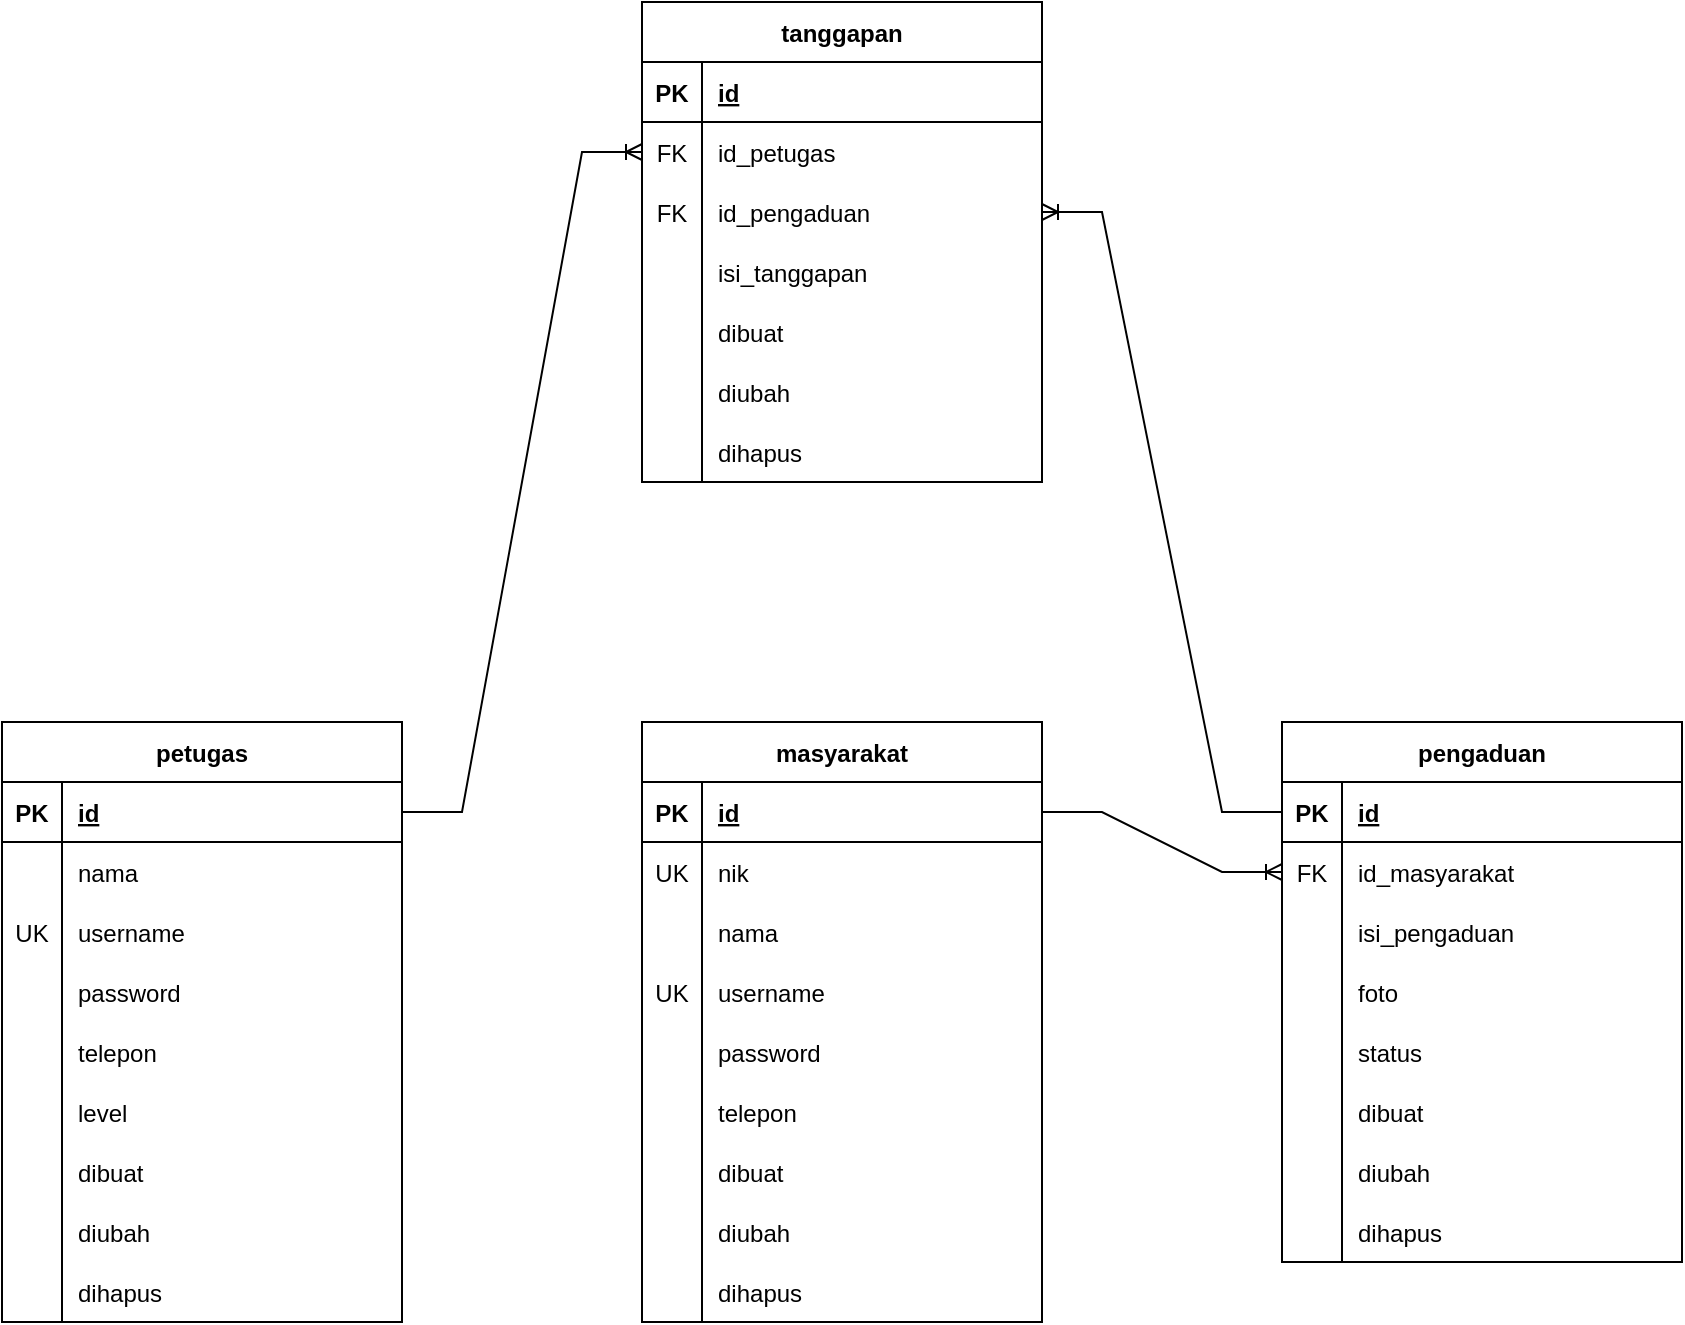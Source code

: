 <mxfile version="20.8.9" type="device"><diagram id="R2lEEEUBdFMjLlhIrx00" name="Page-1"><mxGraphModel dx="1395" dy="641" grid="1" gridSize="10" guides="1" tooltips="1" connect="1" arrows="1" fold="1" page="1" pageScale="1" pageWidth="850" pageHeight="1100" math="0" shadow="0" extFonts="Permanent Marker^https://fonts.googleapis.com/css?family=Permanent+Marker"><root><mxCell id="0"/><mxCell id="1" parent="0"/><mxCell id="C-vyLk0tnHw3VtMMgP7b-23" value="masyarakat" style="shape=table;startSize=30;container=1;collapsible=1;childLayout=tableLayout;fixedRows=1;rowLines=0;fontStyle=1;align=center;resizeLast=1;" parent="1" vertex="1"><mxGeometry x="400" y="480" width="200" height="300" as="geometry"><mxRectangle x="120" y="120" width="100" height="30" as="alternateBounds"/></mxGeometry></mxCell><mxCell id="C-vyLk0tnHw3VtMMgP7b-24" value="" style="shape=partialRectangle;collapsible=0;dropTarget=0;pointerEvents=0;fillColor=none;points=[[0,0.5],[1,0.5]];portConstraint=eastwest;top=0;left=0;right=0;bottom=1;" parent="C-vyLk0tnHw3VtMMgP7b-23" vertex="1"><mxGeometry y="30" width="200" height="30" as="geometry"/></mxCell><mxCell id="C-vyLk0tnHw3VtMMgP7b-25" value="PK" style="shape=partialRectangle;overflow=hidden;connectable=0;fillColor=none;top=0;left=0;bottom=0;right=0;fontStyle=1;" parent="C-vyLk0tnHw3VtMMgP7b-24" vertex="1"><mxGeometry width="30" height="30" as="geometry"><mxRectangle width="30" height="30" as="alternateBounds"/></mxGeometry></mxCell><mxCell id="C-vyLk0tnHw3VtMMgP7b-26" value="id" style="shape=partialRectangle;overflow=hidden;connectable=0;fillColor=none;top=0;left=0;bottom=0;right=0;align=left;spacingLeft=6;fontStyle=5;" parent="C-vyLk0tnHw3VtMMgP7b-24" vertex="1"><mxGeometry x="30" width="170" height="30" as="geometry"><mxRectangle width="170" height="30" as="alternateBounds"/></mxGeometry></mxCell><mxCell id="C-vyLk0tnHw3VtMMgP7b-27" value="" style="shape=partialRectangle;collapsible=0;dropTarget=0;pointerEvents=0;fillColor=none;points=[[0,0.5],[1,0.5]];portConstraint=eastwest;top=0;left=0;right=0;bottom=0;" parent="C-vyLk0tnHw3VtMMgP7b-23" vertex="1"><mxGeometry y="60" width="200" height="30" as="geometry"/></mxCell><mxCell id="C-vyLk0tnHw3VtMMgP7b-28" value="UK" style="shape=partialRectangle;overflow=hidden;connectable=0;fillColor=none;top=0;left=0;bottom=0;right=0;" parent="C-vyLk0tnHw3VtMMgP7b-27" vertex="1"><mxGeometry width="30" height="30" as="geometry"><mxRectangle width="30" height="30" as="alternateBounds"/></mxGeometry></mxCell><mxCell id="C-vyLk0tnHw3VtMMgP7b-29" value="nik" style="shape=partialRectangle;overflow=hidden;connectable=0;fillColor=none;top=0;left=0;bottom=0;right=0;align=left;spacingLeft=6;" parent="C-vyLk0tnHw3VtMMgP7b-27" vertex="1"><mxGeometry x="30" width="170" height="30" as="geometry"><mxRectangle width="170" height="30" as="alternateBounds"/></mxGeometry></mxCell><mxCell id="wXGKFSdvV1g74nXEfCjE-4" value="" style="shape=tableRow;horizontal=0;startSize=0;swimlaneHead=0;swimlaneBody=0;fillColor=none;collapsible=0;dropTarget=0;points=[[0,0.5],[1,0.5]];portConstraint=eastwest;top=0;left=0;right=0;bottom=0;" vertex="1" parent="C-vyLk0tnHw3VtMMgP7b-23"><mxGeometry y="90" width="200" height="30" as="geometry"/></mxCell><mxCell id="wXGKFSdvV1g74nXEfCjE-5" value="" style="shape=partialRectangle;connectable=0;fillColor=none;top=0;left=0;bottom=0;right=0;editable=1;overflow=hidden;" vertex="1" parent="wXGKFSdvV1g74nXEfCjE-4"><mxGeometry width="30" height="30" as="geometry"><mxRectangle width="30" height="30" as="alternateBounds"/></mxGeometry></mxCell><mxCell id="wXGKFSdvV1g74nXEfCjE-6" value="nama" style="shape=partialRectangle;connectable=0;fillColor=none;top=0;left=0;bottom=0;right=0;align=left;spacingLeft=6;overflow=hidden;" vertex="1" parent="wXGKFSdvV1g74nXEfCjE-4"><mxGeometry x="30" width="170" height="30" as="geometry"><mxRectangle width="170" height="30" as="alternateBounds"/></mxGeometry></mxCell><mxCell id="wXGKFSdvV1g74nXEfCjE-7" value="" style="shape=tableRow;horizontal=0;startSize=0;swimlaneHead=0;swimlaneBody=0;fillColor=none;collapsible=0;dropTarget=0;points=[[0,0.5],[1,0.5]];portConstraint=eastwest;top=0;left=0;right=0;bottom=0;" vertex="1" parent="C-vyLk0tnHw3VtMMgP7b-23"><mxGeometry y="120" width="200" height="30" as="geometry"/></mxCell><mxCell id="wXGKFSdvV1g74nXEfCjE-8" value="UK" style="shape=partialRectangle;connectable=0;fillColor=none;top=0;left=0;bottom=0;right=0;fontStyle=0;overflow=hidden;" vertex="1" parent="wXGKFSdvV1g74nXEfCjE-7"><mxGeometry width="30" height="30" as="geometry"><mxRectangle width="30" height="30" as="alternateBounds"/></mxGeometry></mxCell><mxCell id="wXGKFSdvV1g74nXEfCjE-9" value="username" style="shape=partialRectangle;connectable=0;fillColor=none;top=0;left=0;bottom=0;right=0;align=left;spacingLeft=6;fontStyle=0;overflow=hidden;" vertex="1" parent="wXGKFSdvV1g74nXEfCjE-7"><mxGeometry x="30" width="170" height="30" as="geometry"><mxRectangle width="170" height="30" as="alternateBounds"/></mxGeometry></mxCell><mxCell id="wXGKFSdvV1g74nXEfCjE-10" value="" style="shape=tableRow;horizontal=0;startSize=0;swimlaneHead=0;swimlaneBody=0;fillColor=none;collapsible=0;dropTarget=0;points=[[0,0.5],[1,0.5]];portConstraint=eastwest;top=0;left=0;right=0;bottom=0;" vertex="1" parent="C-vyLk0tnHw3VtMMgP7b-23"><mxGeometry y="150" width="200" height="30" as="geometry"/></mxCell><mxCell id="wXGKFSdvV1g74nXEfCjE-11" value="" style="shape=partialRectangle;connectable=0;fillColor=none;top=0;left=0;bottom=0;right=0;fontStyle=0;overflow=hidden;" vertex="1" parent="wXGKFSdvV1g74nXEfCjE-10"><mxGeometry width="30" height="30" as="geometry"><mxRectangle width="30" height="30" as="alternateBounds"/></mxGeometry></mxCell><mxCell id="wXGKFSdvV1g74nXEfCjE-12" value="password" style="shape=partialRectangle;connectable=0;fillColor=none;top=0;left=0;bottom=0;right=0;align=left;spacingLeft=6;fontStyle=0;overflow=hidden;" vertex="1" parent="wXGKFSdvV1g74nXEfCjE-10"><mxGeometry x="30" width="170" height="30" as="geometry"><mxRectangle width="170" height="30" as="alternateBounds"/></mxGeometry></mxCell><mxCell id="wXGKFSdvV1g74nXEfCjE-13" value="" style="shape=tableRow;horizontal=0;startSize=0;swimlaneHead=0;swimlaneBody=0;fillColor=none;collapsible=0;dropTarget=0;points=[[0,0.5],[1,0.5]];portConstraint=eastwest;top=0;left=0;right=0;bottom=0;" vertex="1" parent="C-vyLk0tnHw3VtMMgP7b-23"><mxGeometry y="180" width="200" height="30" as="geometry"/></mxCell><mxCell id="wXGKFSdvV1g74nXEfCjE-14" value="" style="shape=partialRectangle;connectable=0;fillColor=none;top=0;left=0;bottom=0;right=0;editable=1;overflow=hidden;" vertex="1" parent="wXGKFSdvV1g74nXEfCjE-13"><mxGeometry width="30" height="30" as="geometry"><mxRectangle width="30" height="30" as="alternateBounds"/></mxGeometry></mxCell><mxCell id="wXGKFSdvV1g74nXEfCjE-15" value="telepon" style="shape=partialRectangle;connectable=0;fillColor=none;top=0;left=0;bottom=0;right=0;align=left;spacingLeft=6;overflow=hidden;" vertex="1" parent="wXGKFSdvV1g74nXEfCjE-13"><mxGeometry x="30" width="170" height="30" as="geometry"><mxRectangle width="170" height="30" as="alternateBounds"/></mxGeometry></mxCell><mxCell id="wXGKFSdvV1g74nXEfCjE-16" value="" style="shape=tableRow;horizontal=0;startSize=0;swimlaneHead=0;swimlaneBody=0;fillColor=none;collapsible=0;dropTarget=0;points=[[0,0.5],[1,0.5]];portConstraint=eastwest;top=0;left=0;right=0;bottom=0;" vertex="1" parent="C-vyLk0tnHw3VtMMgP7b-23"><mxGeometry y="210" width="200" height="30" as="geometry"/></mxCell><mxCell id="wXGKFSdvV1g74nXEfCjE-17" value="" style="shape=partialRectangle;connectable=0;fillColor=none;top=0;left=0;bottom=0;right=0;editable=1;overflow=hidden;" vertex="1" parent="wXGKFSdvV1g74nXEfCjE-16"><mxGeometry width="30" height="30" as="geometry"><mxRectangle width="30" height="30" as="alternateBounds"/></mxGeometry></mxCell><mxCell id="wXGKFSdvV1g74nXEfCjE-18" value="dibuat" style="shape=partialRectangle;connectable=0;fillColor=none;top=0;left=0;bottom=0;right=0;align=left;spacingLeft=6;overflow=hidden;" vertex="1" parent="wXGKFSdvV1g74nXEfCjE-16"><mxGeometry x="30" width="170" height="30" as="geometry"><mxRectangle width="170" height="30" as="alternateBounds"/></mxGeometry></mxCell><mxCell id="wXGKFSdvV1g74nXEfCjE-19" value="" style="shape=tableRow;horizontal=0;startSize=0;swimlaneHead=0;swimlaneBody=0;fillColor=none;collapsible=0;dropTarget=0;points=[[0,0.5],[1,0.5]];portConstraint=eastwest;top=0;left=0;right=0;bottom=0;" vertex="1" parent="C-vyLk0tnHw3VtMMgP7b-23"><mxGeometry y="240" width="200" height="30" as="geometry"/></mxCell><mxCell id="wXGKFSdvV1g74nXEfCjE-20" value="" style="shape=partialRectangle;connectable=0;fillColor=none;top=0;left=0;bottom=0;right=0;editable=1;overflow=hidden;" vertex="1" parent="wXGKFSdvV1g74nXEfCjE-19"><mxGeometry width="30" height="30" as="geometry"><mxRectangle width="30" height="30" as="alternateBounds"/></mxGeometry></mxCell><mxCell id="wXGKFSdvV1g74nXEfCjE-21" value="diubah" style="shape=partialRectangle;connectable=0;fillColor=none;top=0;left=0;bottom=0;right=0;align=left;spacingLeft=6;overflow=hidden;" vertex="1" parent="wXGKFSdvV1g74nXEfCjE-19"><mxGeometry x="30" width="170" height="30" as="geometry"><mxRectangle width="170" height="30" as="alternateBounds"/></mxGeometry></mxCell><mxCell id="wXGKFSdvV1g74nXEfCjE-22" value="" style="shape=tableRow;horizontal=0;startSize=0;swimlaneHead=0;swimlaneBody=0;fillColor=none;collapsible=0;dropTarget=0;points=[[0,0.5],[1,0.5]];portConstraint=eastwest;top=0;left=0;right=0;bottom=0;" vertex="1" parent="C-vyLk0tnHw3VtMMgP7b-23"><mxGeometry y="270" width="200" height="30" as="geometry"/></mxCell><mxCell id="wXGKFSdvV1g74nXEfCjE-23" value="" style="shape=partialRectangle;connectable=0;fillColor=none;top=0;left=0;bottom=0;right=0;editable=1;overflow=hidden;" vertex="1" parent="wXGKFSdvV1g74nXEfCjE-22"><mxGeometry width="30" height="30" as="geometry"><mxRectangle width="30" height="30" as="alternateBounds"/></mxGeometry></mxCell><mxCell id="wXGKFSdvV1g74nXEfCjE-24" value="dihapus" style="shape=partialRectangle;connectable=0;fillColor=none;top=0;left=0;bottom=0;right=0;align=left;spacingLeft=6;overflow=hidden;" vertex="1" parent="wXGKFSdvV1g74nXEfCjE-22"><mxGeometry x="30" width="170" height="30" as="geometry"><mxRectangle width="170" height="30" as="alternateBounds"/></mxGeometry></mxCell><mxCell id="wXGKFSdvV1g74nXEfCjE-25" value="petugas" style="shape=table;startSize=30;container=1;collapsible=1;childLayout=tableLayout;fixedRows=1;rowLines=0;fontStyle=1;align=center;resizeLast=1;" vertex="1" parent="1"><mxGeometry x="80" y="480" width="200" height="300" as="geometry"><mxRectangle x="120" y="120" width="100" height="30" as="alternateBounds"/></mxGeometry></mxCell><mxCell id="wXGKFSdvV1g74nXEfCjE-26" value="" style="shape=partialRectangle;collapsible=0;dropTarget=0;pointerEvents=0;fillColor=none;points=[[0,0.5],[1,0.5]];portConstraint=eastwest;top=0;left=0;right=0;bottom=1;" vertex="1" parent="wXGKFSdvV1g74nXEfCjE-25"><mxGeometry y="30" width="200" height="30" as="geometry"/></mxCell><mxCell id="wXGKFSdvV1g74nXEfCjE-27" value="PK" style="shape=partialRectangle;overflow=hidden;connectable=0;fillColor=none;top=0;left=0;bottom=0;right=0;fontStyle=1;" vertex="1" parent="wXGKFSdvV1g74nXEfCjE-26"><mxGeometry width="30" height="30" as="geometry"><mxRectangle width="30" height="30" as="alternateBounds"/></mxGeometry></mxCell><mxCell id="wXGKFSdvV1g74nXEfCjE-28" value="id" style="shape=partialRectangle;overflow=hidden;connectable=0;fillColor=none;top=0;left=0;bottom=0;right=0;align=left;spacingLeft=6;fontStyle=5;" vertex="1" parent="wXGKFSdvV1g74nXEfCjE-26"><mxGeometry x="30" width="170" height="30" as="geometry"><mxRectangle width="170" height="30" as="alternateBounds"/></mxGeometry></mxCell><mxCell id="wXGKFSdvV1g74nXEfCjE-29" value="" style="shape=partialRectangle;collapsible=0;dropTarget=0;pointerEvents=0;fillColor=none;points=[[0,0.5],[1,0.5]];portConstraint=eastwest;top=0;left=0;right=0;bottom=0;" vertex="1" parent="wXGKFSdvV1g74nXEfCjE-25"><mxGeometry y="60" width="200" height="30" as="geometry"/></mxCell><mxCell id="wXGKFSdvV1g74nXEfCjE-30" value="" style="shape=partialRectangle;overflow=hidden;connectable=0;fillColor=none;top=0;left=0;bottom=0;right=0;" vertex="1" parent="wXGKFSdvV1g74nXEfCjE-29"><mxGeometry width="30" height="30" as="geometry"><mxRectangle width="30" height="30" as="alternateBounds"/></mxGeometry></mxCell><mxCell id="wXGKFSdvV1g74nXEfCjE-31" value="nama" style="shape=partialRectangle;overflow=hidden;connectable=0;fillColor=none;top=0;left=0;bottom=0;right=0;align=left;spacingLeft=6;" vertex="1" parent="wXGKFSdvV1g74nXEfCjE-29"><mxGeometry x="30" width="170" height="30" as="geometry"><mxRectangle width="170" height="30" as="alternateBounds"/></mxGeometry></mxCell><mxCell id="wXGKFSdvV1g74nXEfCjE-35" value="" style="shape=tableRow;horizontal=0;startSize=0;swimlaneHead=0;swimlaneBody=0;fillColor=none;collapsible=0;dropTarget=0;points=[[0,0.5],[1,0.5]];portConstraint=eastwest;top=0;left=0;right=0;bottom=0;" vertex="1" parent="wXGKFSdvV1g74nXEfCjE-25"><mxGeometry y="90" width="200" height="30" as="geometry"/></mxCell><mxCell id="wXGKFSdvV1g74nXEfCjE-36" value="UK" style="shape=partialRectangle;connectable=0;fillColor=none;top=0;left=0;bottom=0;right=0;fontStyle=0;overflow=hidden;" vertex="1" parent="wXGKFSdvV1g74nXEfCjE-35"><mxGeometry width="30" height="30" as="geometry"><mxRectangle width="30" height="30" as="alternateBounds"/></mxGeometry></mxCell><mxCell id="wXGKFSdvV1g74nXEfCjE-37" value="username" style="shape=partialRectangle;connectable=0;fillColor=none;top=0;left=0;bottom=0;right=0;align=left;spacingLeft=6;fontStyle=0;overflow=hidden;" vertex="1" parent="wXGKFSdvV1g74nXEfCjE-35"><mxGeometry x="30" width="170" height="30" as="geometry"><mxRectangle width="170" height="30" as="alternateBounds"/></mxGeometry></mxCell><mxCell id="wXGKFSdvV1g74nXEfCjE-38" value="" style="shape=tableRow;horizontal=0;startSize=0;swimlaneHead=0;swimlaneBody=0;fillColor=none;collapsible=0;dropTarget=0;points=[[0,0.5],[1,0.5]];portConstraint=eastwest;top=0;left=0;right=0;bottom=0;" vertex="1" parent="wXGKFSdvV1g74nXEfCjE-25"><mxGeometry y="120" width="200" height="30" as="geometry"/></mxCell><mxCell id="wXGKFSdvV1g74nXEfCjE-39" value="" style="shape=partialRectangle;connectable=0;fillColor=none;top=0;left=0;bottom=0;right=0;fontStyle=0;overflow=hidden;" vertex="1" parent="wXGKFSdvV1g74nXEfCjE-38"><mxGeometry width="30" height="30" as="geometry"><mxRectangle width="30" height="30" as="alternateBounds"/></mxGeometry></mxCell><mxCell id="wXGKFSdvV1g74nXEfCjE-40" value="password" style="shape=partialRectangle;connectable=0;fillColor=none;top=0;left=0;bottom=0;right=0;align=left;spacingLeft=6;fontStyle=0;overflow=hidden;" vertex="1" parent="wXGKFSdvV1g74nXEfCjE-38"><mxGeometry x="30" width="170" height="30" as="geometry"><mxRectangle width="170" height="30" as="alternateBounds"/></mxGeometry></mxCell><mxCell id="wXGKFSdvV1g74nXEfCjE-41" value="" style="shape=tableRow;horizontal=0;startSize=0;swimlaneHead=0;swimlaneBody=0;fillColor=none;collapsible=0;dropTarget=0;points=[[0,0.5],[1,0.5]];portConstraint=eastwest;top=0;left=0;right=0;bottom=0;" vertex="1" parent="wXGKFSdvV1g74nXEfCjE-25"><mxGeometry y="150" width="200" height="30" as="geometry"/></mxCell><mxCell id="wXGKFSdvV1g74nXEfCjE-42" value="" style="shape=partialRectangle;connectable=0;fillColor=none;top=0;left=0;bottom=0;right=0;editable=1;overflow=hidden;" vertex="1" parent="wXGKFSdvV1g74nXEfCjE-41"><mxGeometry width="30" height="30" as="geometry"><mxRectangle width="30" height="30" as="alternateBounds"/></mxGeometry></mxCell><mxCell id="wXGKFSdvV1g74nXEfCjE-43" value="telepon" style="shape=partialRectangle;connectable=0;fillColor=none;top=0;left=0;bottom=0;right=0;align=left;spacingLeft=6;overflow=hidden;" vertex="1" parent="wXGKFSdvV1g74nXEfCjE-41"><mxGeometry x="30" width="170" height="30" as="geometry"><mxRectangle width="170" height="30" as="alternateBounds"/></mxGeometry></mxCell><mxCell id="wXGKFSdvV1g74nXEfCjE-56" value="" style="shape=tableRow;horizontal=0;startSize=0;swimlaneHead=0;swimlaneBody=0;fillColor=none;collapsible=0;dropTarget=0;points=[[0,0.5],[1,0.5]];portConstraint=eastwest;top=0;left=0;right=0;bottom=0;" vertex="1" parent="wXGKFSdvV1g74nXEfCjE-25"><mxGeometry y="180" width="200" height="30" as="geometry"/></mxCell><mxCell id="wXGKFSdvV1g74nXEfCjE-57" value="" style="shape=partialRectangle;connectable=0;fillColor=none;top=0;left=0;bottom=0;right=0;editable=1;overflow=hidden;" vertex="1" parent="wXGKFSdvV1g74nXEfCjE-56"><mxGeometry width="30" height="30" as="geometry"><mxRectangle width="30" height="30" as="alternateBounds"/></mxGeometry></mxCell><mxCell id="wXGKFSdvV1g74nXEfCjE-58" value="level" style="shape=partialRectangle;connectable=0;fillColor=none;top=0;left=0;bottom=0;right=0;align=left;spacingLeft=6;overflow=hidden;" vertex="1" parent="wXGKFSdvV1g74nXEfCjE-56"><mxGeometry x="30" width="170" height="30" as="geometry"><mxRectangle width="170" height="30" as="alternateBounds"/></mxGeometry></mxCell><mxCell id="wXGKFSdvV1g74nXEfCjE-44" value="" style="shape=tableRow;horizontal=0;startSize=0;swimlaneHead=0;swimlaneBody=0;fillColor=none;collapsible=0;dropTarget=0;points=[[0,0.5],[1,0.5]];portConstraint=eastwest;top=0;left=0;right=0;bottom=0;" vertex="1" parent="wXGKFSdvV1g74nXEfCjE-25"><mxGeometry y="210" width="200" height="30" as="geometry"/></mxCell><mxCell id="wXGKFSdvV1g74nXEfCjE-45" value="" style="shape=partialRectangle;connectable=0;fillColor=none;top=0;left=0;bottom=0;right=0;editable=1;overflow=hidden;" vertex="1" parent="wXGKFSdvV1g74nXEfCjE-44"><mxGeometry width="30" height="30" as="geometry"><mxRectangle width="30" height="30" as="alternateBounds"/></mxGeometry></mxCell><mxCell id="wXGKFSdvV1g74nXEfCjE-46" value="dibuat" style="shape=partialRectangle;connectable=0;fillColor=none;top=0;left=0;bottom=0;right=0;align=left;spacingLeft=6;overflow=hidden;" vertex="1" parent="wXGKFSdvV1g74nXEfCjE-44"><mxGeometry x="30" width="170" height="30" as="geometry"><mxRectangle width="170" height="30" as="alternateBounds"/></mxGeometry></mxCell><mxCell id="wXGKFSdvV1g74nXEfCjE-47" value="" style="shape=tableRow;horizontal=0;startSize=0;swimlaneHead=0;swimlaneBody=0;fillColor=none;collapsible=0;dropTarget=0;points=[[0,0.5],[1,0.5]];portConstraint=eastwest;top=0;left=0;right=0;bottom=0;" vertex="1" parent="wXGKFSdvV1g74nXEfCjE-25"><mxGeometry y="240" width="200" height="30" as="geometry"/></mxCell><mxCell id="wXGKFSdvV1g74nXEfCjE-48" value="" style="shape=partialRectangle;connectable=0;fillColor=none;top=0;left=0;bottom=0;right=0;editable=1;overflow=hidden;" vertex="1" parent="wXGKFSdvV1g74nXEfCjE-47"><mxGeometry width="30" height="30" as="geometry"><mxRectangle width="30" height="30" as="alternateBounds"/></mxGeometry></mxCell><mxCell id="wXGKFSdvV1g74nXEfCjE-49" value="diubah" style="shape=partialRectangle;connectable=0;fillColor=none;top=0;left=0;bottom=0;right=0;align=left;spacingLeft=6;overflow=hidden;" vertex="1" parent="wXGKFSdvV1g74nXEfCjE-47"><mxGeometry x="30" width="170" height="30" as="geometry"><mxRectangle width="170" height="30" as="alternateBounds"/></mxGeometry></mxCell><mxCell id="wXGKFSdvV1g74nXEfCjE-50" value="" style="shape=tableRow;horizontal=0;startSize=0;swimlaneHead=0;swimlaneBody=0;fillColor=none;collapsible=0;dropTarget=0;points=[[0,0.5],[1,0.5]];portConstraint=eastwest;top=0;left=0;right=0;bottom=0;" vertex="1" parent="wXGKFSdvV1g74nXEfCjE-25"><mxGeometry y="270" width="200" height="30" as="geometry"/></mxCell><mxCell id="wXGKFSdvV1g74nXEfCjE-51" value="" style="shape=partialRectangle;connectable=0;fillColor=none;top=0;left=0;bottom=0;right=0;editable=1;overflow=hidden;" vertex="1" parent="wXGKFSdvV1g74nXEfCjE-50"><mxGeometry width="30" height="30" as="geometry"><mxRectangle width="30" height="30" as="alternateBounds"/></mxGeometry></mxCell><mxCell id="wXGKFSdvV1g74nXEfCjE-52" value="dihapus" style="shape=partialRectangle;connectable=0;fillColor=none;top=0;left=0;bottom=0;right=0;align=left;spacingLeft=6;overflow=hidden;" vertex="1" parent="wXGKFSdvV1g74nXEfCjE-50"><mxGeometry x="30" width="170" height="30" as="geometry"><mxRectangle width="170" height="30" as="alternateBounds"/></mxGeometry></mxCell><mxCell id="wXGKFSdvV1g74nXEfCjE-62" value="pengaduan" style="shape=table;startSize=30;container=1;collapsible=1;childLayout=tableLayout;fixedRows=1;rowLines=0;fontStyle=1;align=center;resizeLast=1;" vertex="1" parent="1"><mxGeometry x="720" y="480" width="200" height="270" as="geometry"><mxRectangle x="120" y="120" width="100" height="30" as="alternateBounds"/></mxGeometry></mxCell><mxCell id="wXGKFSdvV1g74nXEfCjE-63" value="" style="shape=partialRectangle;collapsible=0;dropTarget=0;pointerEvents=0;fillColor=none;points=[[0,0.5],[1,0.5]];portConstraint=eastwest;top=0;left=0;right=0;bottom=1;" vertex="1" parent="wXGKFSdvV1g74nXEfCjE-62"><mxGeometry y="30" width="200" height="30" as="geometry"/></mxCell><mxCell id="wXGKFSdvV1g74nXEfCjE-64" value="PK" style="shape=partialRectangle;overflow=hidden;connectable=0;fillColor=none;top=0;left=0;bottom=0;right=0;fontStyle=1;" vertex="1" parent="wXGKFSdvV1g74nXEfCjE-63"><mxGeometry width="30" height="30" as="geometry"><mxRectangle width="30" height="30" as="alternateBounds"/></mxGeometry></mxCell><mxCell id="wXGKFSdvV1g74nXEfCjE-65" value="id" style="shape=partialRectangle;overflow=hidden;connectable=0;fillColor=none;top=0;left=0;bottom=0;right=0;align=left;spacingLeft=6;fontStyle=5;" vertex="1" parent="wXGKFSdvV1g74nXEfCjE-63"><mxGeometry x="30" width="170" height="30" as="geometry"><mxRectangle width="170" height="30" as="alternateBounds"/></mxGeometry></mxCell><mxCell id="wXGKFSdvV1g74nXEfCjE-66" value="" style="shape=partialRectangle;collapsible=0;dropTarget=0;pointerEvents=0;fillColor=none;points=[[0,0.5],[1,0.5]];portConstraint=eastwest;top=0;left=0;right=0;bottom=0;" vertex="1" parent="wXGKFSdvV1g74nXEfCjE-62"><mxGeometry y="60" width="200" height="30" as="geometry"/></mxCell><mxCell id="wXGKFSdvV1g74nXEfCjE-67" value="FK" style="shape=partialRectangle;overflow=hidden;connectable=0;fillColor=none;top=0;left=0;bottom=0;right=0;" vertex="1" parent="wXGKFSdvV1g74nXEfCjE-66"><mxGeometry width="30" height="30" as="geometry"><mxRectangle width="30" height="30" as="alternateBounds"/></mxGeometry></mxCell><mxCell id="wXGKFSdvV1g74nXEfCjE-68" value="id_masyarakat" style="shape=partialRectangle;overflow=hidden;connectable=0;fillColor=none;top=0;left=0;bottom=0;right=0;align=left;spacingLeft=6;" vertex="1" parent="wXGKFSdvV1g74nXEfCjE-66"><mxGeometry x="30" width="170" height="30" as="geometry"><mxRectangle width="170" height="30" as="alternateBounds"/></mxGeometry></mxCell><mxCell id="wXGKFSdvV1g74nXEfCjE-69" value="" style="shape=tableRow;horizontal=0;startSize=0;swimlaneHead=0;swimlaneBody=0;fillColor=none;collapsible=0;dropTarget=0;points=[[0,0.5],[1,0.5]];portConstraint=eastwest;top=0;left=0;right=0;bottom=0;" vertex="1" parent="wXGKFSdvV1g74nXEfCjE-62"><mxGeometry y="90" width="200" height="30" as="geometry"/></mxCell><mxCell id="wXGKFSdvV1g74nXEfCjE-70" value="" style="shape=partialRectangle;connectable=0;fillColor=none;top=0;left=0;bottom=0;right=0;fontStyle=0;overflow=hidden;" vertex="1" parent="wXGKFSdvV1g74nXEfCjE-69"><mxGeometry width="30" height="30" as="geometry"><mxRectangle width="30" height="30" as="alternateBounds"/></mxGeometry></mxCell><mxCell id="wXGKFSdvV1g74nXEfCjE-71" value="isi_pengaduan" style="shape=partialRectangle;connectable=0;fillColor=none;top=0;left=0;bottom=0;right=0;align=left;spacingLeft=6;fontStyle=0;overflow=hidden;" vertex="1" parent="wXGKFSdvV1g74nXEfCjE-69"><mxGeometry x="30" width="170" height="30" as="geometry"><mxRectangle width="170" height="30" as="alternateBounds"/></mxGeometry></mxCell><mxCell id="wXGKFSdvV1g74nXEfCjE-72" value="" style="shape=tableRow;horizontal=0;startSize=0;swimlaneHead=0;swimlaneBody=0;fillColor=none;collapsible=0;dropTarget=0;points=[[0,0.5],[1,0.5]];portConstraint=eastwest;top=0;left=0;right=0;bottom=0;" vertex="1" parent="wXGKFSdvV1g74nXEfCjE-62"><mxGeometry y="120" width="200" height="30" as="geometry"/></mxCell><mxCell id="wXGKFSdvV1g74nXEfCjE-73" value="" style="shape=partialRectangle;connectable=0;fillColor=none;top=0;left=0;bottom=0;right=0;fontStyle=0;overflow=hidden;" vertex="1" parent="wXGKFSdvV1g74nXEfCjE-72"><mxGeometry width="30" height="30" as="geometry"><mxRectangle width="30" height="30" as="alternateBounds"/></mxGeometry></mxCell><mxCell id="wXGKFSdvV1g74nXEfCjE-74" value="foto" style="shape=partialRectangle;connectable=0;fillColor=none;top=0;left=0;bottom=0;right=0;align=left;spacingLeft=6;fontStyle=0;overflow=hidden;" vertex="1" parent="wXGKFSdvV1g74nXEfCjE-72"><mxGeometry x="30" width="170" height="30" as="geometry"><mxRectangle width="170" height="30" as="alternateBounds"/></mxGeometry></mxCell><mxCell id="wXGKFSdvV1g74nXEfCjE-75" value="" style="shape=tableRow;horizontal=0;startSize=0;swimlaneHead=0;swimlaneBody=0;fillColor=none;collapsible=0;dropTarget=0;points=[[0,0.5],[1,0.5]];portConstraint=eastwest;top=0;left=0;right=0;bottom=0;" vertex="1" parent="wXGKFSdvV1g74nXEfCjE-62"><mxGeometry y="150" width="200" height="30" as="geometry"/></mxCell><mxCell id="wXGKFSdvV1g74nXEfCjE-76" value="" style="shape=partialRectangle;connectable=0;fillColor=none;top=0;left=0;bottom=0;right=0;editable=1;overflow=hidden;" vertex="1" parent="wXGKFSdvV1g74nXEfCjE-75"><mxGeometry width="30" height="30" as="geometry"><mxRectangle width="30" height="30" as="alternateBounds"/></mxGeometry></mxCell><mxCell id="wXGKFSdvV1g74nXEfCjE-77" value="status" style="shape=partialRectangle;connectable=0;fillColor=none;top=0;left=0;bottom=0;right=0;align=left;spacingLeft=6;overflow=hidden;" vertex="1" parent="wXGKFSdvV1g74nXEfCjE-75"><mxGeometry x="30" width="170" height="30" as="geometry"><mxRectangle width="170" height="30" as="alternateBounds"/></mxGeometry></mxCell><mxCell id="wXGKFSdvV1g74nXEfCjE-84" value="" style="shape=tableRow;horizontal=0;startSize=0;swimlaneHead=0;swimlaneBody=0;fillColor=none;collapsible=0;dropTarget=0;points=[[0,0.5],[1,0.5]];portConstraint=eastwest;top=0;left=0;right=0;bottom=0;" vertex="1" parent="wXGKFSdvV1g74nXEfCjE-62"><mxGeometry y="180" width="200" height="30" as="geometry"/></mxCell><mxCell id="wXGKFSdvV1g74nXEfCjE-85" value="" style="shape=partialRectangle;connectable=0;fillColor=none;top=0;left=0;bottom=0;right=0;editable=1;overflow=hidden;" vertex="1" parent="wXGKFSdvV1g74nXEfCjE-84"><mxGeometry width="30" height="30" as="geometry"><mxRectangle width="30" height="30" as="alternateBounds"/></mxGeometry></mxCell><mxCell id="wXGKFSdvV1g74nXEfCjE-86" value="dibuat" style="shape=partialRectangle;connectable=0;fillColor=none;top=0;left=0;bottom=0;right=0;align=left;spacingLeft=6;overflow=hidden;" vertex="1" parent="wXGKFSdvV1g74nXEfCjE-84"><mxGeometry x="30" width="170" height="30" as="geometry"><mxRectangle width="170" height="30" as="alternateBounds"/></mxGeometry></mxCell><mxCell id="wXGKFSdvV1g74nXEfCjE-87" value="" style="shape=tableRow;horizontal=0;startSize=0;swimlaneHead=0;swimlaneBody=0;fillColor=none;collapsible=0;dropTarget=0;points=[[0,0.5],[1,0.5]];portConstraint=eastwest;top=0;left=0;right=0;bottom=0;" vertex="1" parent="wXGKFSdvV1g74nXEfCjE-62"><mxGeometry y="210" width="200" height="30" as="geometry"/></mxCell><mxCell id="wXGKFSdvV1g74nXEfCjE-88" value="" style="shape=partialRectangle;connectable=0;fillColor=none;top=0;left=0;bottom=0;right=0;editable=1;overflow=hidden;" vertex="1" parent="wXGKFSdvV1g74nXEfCjE-87"><mxGeometry width="30" height="30" as="geometry"><mxRectangle width="30" height="30" as="alternateBounds"/></mxGeometry></mxCell><mxCell id="wXGKFSdvV1g74nXEfCjE-89" value="diubah" style="shape=partialRectangle;connectable=0;fillColor=none;top=0;left=0;bottom=0;right=0;align=left;spacingLeft=6;overflow=hidden;" vertex="1" parent="wXGKFSdvV1g74nXEfCjE-87"><mxGeometry x="30" width="170" height="30" as="geometry"><mxRectangle width="170" height="30" as="alternateBounds"/></mxGeometry></mxCell><mxCell id="wXGKFSdvV1g74nXEfCjE-90" value="" style="shape=tableRow;horizontal=0;startSize=0;swimlaneHead=0;swimlaneBody=0;fillColor=none;collapsible=0;dropTarget=0;points=[[0,0.5],[1,0.5]];portConstraint=eastwest;top=0;left=0;right=0;bottom=0;" vertex="1" parent="wXGKFSdvV1g74nXEfCjE-62"><mxGeometry y="240" width="200" height="30" as="geometry"/></mxCell><mxCell id="wXGKFSdvV1g74nXEfCjE-91" value="" style="shape=partialRectangle;connectable=0;fillColor=none;top=0;left=0;bottom=0;right=0;editable=1;overflow=hidden;" vertex="1" parent="wXGKFSdvV1g74nXEfCjE-90"><mxGeometry width="30" height="30" as="geometry"><mxRectangle width="30" height="30" as="alternateBounds"/></mxGeometry></mxCell><mxCell id="wXGKFSdvV1g74nXEfCjE-92" value="dihapus" style="shape=partialRectangle;connectable=0;fillColor=none;top=0;left=0;bottom=0;right=0;align=left;spacingLeft=6;overflow=hidden;" vertex="1" parent="wXGKFSdvV1g74nXEfCjE-90"><mxGeometry x="30" width="170" height="30" as="geometry"><mxRectangle width="170" height="30" as="alternateBounds"/></mxGeometry></mxCell><mxCell id="wXGKFSdvV1g74nXEfCjE-93" value="tanggapan" style="shape=table;startSize=30;container=1;collapsible=1;childLayout=tableLayout;fixedRows=1;rowLines=0;fontStyle=1;align=center;resizeLast=1;" vertex="1" parent="1"><mxGeometry x="400" y="120" width="200" height="240" as="geometry"><mxRectangle x="120" y="120" width="100" height="30" as="alternateBounds"/></mxGeometry></mxCell><mxCell id="wXGKFSdvV1g74nXEfCjE-94" value="" style="shape=partialRectangle;collapsible=0;dropTarget=0;pointerEvents=0;fillColor=none;points=[[0,0.5],[1,0.5]];portConstraint=eastwest;top=0;left=0;right=0;bottom=1;" vertex="1" parent="wXGKFSdvV1g74nXEfCjE-93"><mxGeometry y="30" width="200" height="30" as="geometry"/></mxCell><mxCell id="wXGKFSdvV1g74nXEfCjE-95" value="PK" style="shape=partialRectangle;overflow=hidden;connectable=0;fillColor=none;top=0;left=0;bottom=0;right=0;fontStyle=1;" vertex="1" parent="wXGKFSdvV1g74nXEfCjE-94"><mxGeometry width="30" height="30" as="geometry"><mxRectangle width="30" height="30" as="alternateBounds"/></mxGeometry></mxCell><mxCell id="wXGKFSdvV1g74nXEfCjE-96" value="id" style="shape=partialRectangle;overflow=hidden;connectable=0;fillColor=none;top=0;left=0;bottom=0;right=0;align=left;spacingLeft=6;fontStyle=5;" vertex="1" parent="wXGKFSdvV1g74nXEfCjE-94"><mxGeometry x="30" width="170" height="30" as="geometry"><mxRectangle width="170" height="30" as="alternateBounds"/></mxGeometry></mxCell><mxCell id="wXGKFSdvV1g74nXEfCjE-97" value="" style="shape=partialRectangle;collapsible=0;dropTarget=0;pointerEvents=0;fillColor=none;points=[[0,0.5],[1,0.5]];portConstraint=eastwest;top=0;left=0;right=0;bottom=0;" vertex="1" parent="wXGKFSdvV1g74nXEfCjE-93"><mxGeometry y="60" width="200" height="30" as="geometry"/></mxCell><mxCell id="wXGKFSdvV1g74nXEfCjE-98" value="FK" style="shape=partialRectangle;overflow=hidden;connectable=0;fillColor=none;top=0;left=0;bottom=0;right=0;" vertex="1" parent="wXGKFSdvV1g74nXEfCjE-97"><mxGeometry width="30" height="30" as="geometry"><mxRectangle width="30" height="30" as="alternateBounds"/></mxGeometry></mxCell><mxCell id="wXGKFSdvV1g74nXEfCjE-99" value="id_petugas" style="shape=partialRectangle;overflow=hidden;connectable=0;fillColor=none;top=0;left=0;bottom=0;right=0;align=left;spacingLeft=6;" vertex="1" parent="wXGKFSdvV1g74nXEfCjE-97"><mxGeometry x="30" width="170" height="30" as="geometry"><mxRectangle width="170" height="30" as="alternateBounds"/></mxGeometry></mxCell><mxCell id="wXGKFSdvV1g74nXEfCjE-100" value="" style="shape=tableRow;horizontal=0;startSize=0;swimlaneHead=0;swimlaneBody=0;fillColor=none;collapsible=0;dropTarget=0;points=[[0,0.5],[1,0.5]];portConstraint=eastwest;top=0;left=0;right=0;bottom=0;" vertex="1" parent="wXGKFSdvV1g74nXEfCjE-93"><mxGeometry y="90" width="200" height="30" as="geometry"/></mxCell><mxCell id="wXGKFSdvV1g74nXEfCjE-101" value="FK" style="shape=partialRectangle;connectable=0;fillColor=none;top=0;left=0;bottom=0;right=0;fontStyle=0;overflow=hidden;" vertex="1" parent="wXGKFSdvV1g74nXEfCjE-100"><mxGeometry width="30" height="30" as="geometry"><mxRectangle width="30" height="30" as="alternateBounds"/></mxGeometry></mxCell><mxCell id="wXGKFSdvV1g74nXEfCjE-102" value="id_pengaduan" style="shape=partialRectangle;connectable=0;fillColor=none;top=0;left=0;bottom=0;right=0;align=left;spacingLeft=6;fontStyle=0;overflow=hidden;" vertex="1" parent="wXGKFSdvV1g74nXEfCjE-100"><mxGeometry x="30" width="170" height="30" as="geometry"><mxRectangle width="170" height="30" as="alternateBounds"/></mxGeometry></mxCell><mxCell id="wXGKFSdvV1g74nXEfCjE-106" value="" style="shape=tableRow;horizontal=0;startSize=0;swimlaneHead=0;swimlaneBody=0;fillColor=none;collapsible=0;dropTarget=0;points=[[0,0.5],[1,0.5]];portConstraint=eastwest;top=0;left=0;right=0;bottom=0;" vertex="1" parent="wXGKFSdvV1g74nXEfCjE-93"><mxGeometry y="120" width="200" height="30" as="geometry"/></mxCell><mxCell id="wXGKFSdvV1g74nXEfCjE-107" value="" style="shape=partialRectangle;connectable=0;fillColor=none;top=0;left=0;bottom=0;right=0;editable=1;overflow=hidden;" vertex="1" parent="wXGKFSdvV1g74nXEfCjE-106"><mxGeometry width="30" height="30" as="geometry"><mxRectangle width="30" height="30" as="alternateBounds"/></mxGeometry></mxCell><mxCell id="wXGKFSdvV1g74nXEfCjE-108" value="isi_tanggapan" style="shape=partialRectangle;connectable=0;fillColor=none;top=0;left=0;bottom=0;right=0;align=left;spacingLeft=6;overflow=hidden;" vertex="1" parent="wXGKFSdvV1g74nXEfCjE-106"><mxGeometry x="30" width="170" height="30" as="geometry"><mxRectangle width="170" height="30" as="alternateBounds"/></mxGeometry></mxCell><mxCell id="wXGKFSdvV1g74nXEfCjE-109" value="" style="shape=tableRow;horizontal=0;startSize=0;swimlaneHead=0;swimlaneBody=0;fillColor=none;collapsible=0;dropTarget=0;points=[[0,0.5],[1,0.5]];portConstraint=eastwest;top=0;left=0;right=0;bottom=0;" vertex="1" parent="wXGKFSdvV1g74nXEfCjE-93"><mxGeometry y="150" width="200" height="30" as="geometry"/></mxCell><mxCell id="wXGKFSdvV1g74nXEfCjE-110" value="" style="shape=partialRectangle;connectable=0;fillColor=none;top=0;left=0;bottom=0;right=0;editable=1;overflow=hidden;" vertex="1" parent="wXGKFSdvV1g74nXEfCjE-109"><mxGeometry width="30" height="30" as="geometry"><mxRectangle width="30" height="30" as="alternateBounds"/></mxGeometry></mxCell><mxCell id="wXGKFSdvV1g74nXEfCjE-111" value="dibuat" style="shape=partialRectangle;connectable=0;fillColor=none;top=0;left=0;bottom=0;right=0;align=left;spacingLeft=6;overflow=hidden;" vertex="1" parent="wXGKFSdvV1g74nXEfCjE-109"><mxGeometry x="30" width="170" height="30" as="geometry"><mxRectangle width="170" height="30" as="alternateBounds"/></mxGeometry></mxCell><mxCell id="wXGKFSdvV1g74nXEfCjE-112" value="" style="shape=tableRow;horizontal=0;startSize=0;swimlaneHead=0;swimlaneBody=0;fillColor=none;collapsible=0;dropTarget=0;points=[[0,0.5],[1,0.5]];portConstraint=eastwest;top=0;left=0;right=0;bottom=0;" vertex="1" parent="wXGKFSdvV1g74nXEfCjE-93"><mxGeometry y="180" width="200" height="30" as="geometry"/></mxCell><mxCell id="wXGKFSdvV1g74nXEfCjE-113" value="" style="shape=partialRectangle;connectable=0;fillColor=none;top=0;left=0;bottom=0;right=0;editable=1;overflow=hidden;" vertex="1" parent="wXGKFSdvV1g74nXEfCjE-112"><mxGeometry width="30" height="30" as="geometry"><mxRectangle width="30" height="30" as="alternateBounds"/></mxGeometry></mxCell><mxCell id="wXGKFSdvV1g74nXEfCjE-114" value="diubah" style="shape=partialRectangle;connectable=0;fillColor=none;top=0;left=0;bottom=0;right=0;align=left;spacingLeft=6;overflow=hidden;" vertex="1" parent="wXGKFSdvV1g74nXEfCjE-112"><mxGeometry x="30" width="170" height="30" as="geometry"><mxRectangle width="170" height="30" as="alternateBounds"/></mxGeometry></mxCell><mxCell id="wXGKFSdvV1g74nXEfCjE-115" value="" style="shape=tableRow;horizontal=0;startSize=0;swimlaneHead=0;swimlaneBody=0;fillColor=none;collapsible=0;dropTarget=0;points=[[0,0.5],[1,0.5]];portConstraint=eastwest;top=0;left=0;right=0;bottom=0;" vertex="1" parent="wXGKFSdvV1g74nXEfCjE-93"><mxGeometry y="210" width="200" height="30" as="geometry"/></mxCell><mxCell id="wXGKFSdvV1g74nXEfCjE-116" value="" style="shape=partialRectangle;connectable=0;fillColor=none;top=0;left=0;bottom=0;right=0;editable=1;overflow=hidden;" vertex="1" parent="wXGKFSdvV1g74nXEfCjE-115"><mxGeometry width="30" height="30" as="geometry"><mxRectangle width="30" height="30" as="alternateBounds"/></mxGeometry></mxCell><mxCell id="wXGKFSdvV1g74nXEfCjE-117" value="dihapus" style="shape=partialRectangle;connectable=0;fillColor=none;top=0;left=0;bottom=0;right=0;align=left;spacingLeft=6;overflow=hidden;" vertex="1" parent="wXGKFSdvV1g74nXEfCjE-115"><mxGeometry x="30" width="170" height="30" as="geometry"><mxRectangle width="170" height="30" as="alternateBounds"/></mxGeometry></mxCell><mxCell id="wXGKFSdvV1g74nXEfCjE-118" value="" style="fontSize=12;html=1;endArrow=ERoneToMany;rounded=0;exitX=1;exitY=0.5;exitDx=0;exitDy=0;entryX=0;entryY=0.5;entryDx=0;entryDy=0;edgeStyle=entityRelationEdgeStyle;" edge="1" parent="1" source="wXGKFSdvV1g74nXEfCjE-26" target="wXGKFSdvV1g74nXEfCjE-97"><mxGeometry width="100" height="100" relative="1" as="geometry"><mxPoint x="80" y="420" as="sourcePoint"/><mxPoint x="180" y="320" as="targetPoint"/></mxGeometry></mxCell><mxCell id="wXGKFSdvV1g74nXEfCjE-119" value="" style="edgeStyle=entityRelationEdgeStyle;fontSize=12;html=1;endArrow=ERoneToMany;rounded=0;exitX=0;exitY=0.5;exitDx=0;exitDy=0;entryX=1;entryY=0.5;entryDx=0;entryDy=0;" edge="1" parent="1" source="wXGKFSdvV1g74nXEfCjE-63" target="wXGKFSdvV1g74nXEfCjE-100"><mxGeometry width="100" height="100" relative="1" as="geometry"><mxPoint x="580" y="560" as="sourcePoint"/><mxPoint x="680" y="460" as="targetPoint"/></mxGeometry></mxCell><mxCell id="wXGKFSdvV1g74nXEfCjE-123" value="" style="edgeStyle=entityRelationEdgeStyle;fontSize=12;html=1;endArrow=ERoneToMany;rounded=0;exitX=1;exitY=0.5;exitDx=0;exitDy=0;entryX=0;entryY=0.5;entryDx=0;entryDy=0;" edge="1" parent="1" source="C-vyLk0tnHw3VtMMgP7b-24" target="wXGKFSdvV1g74nXEfCjE-66"><mxGeometry width="100" height="100" relative="1" as="geometry"><mxPoint x="660" y="900" as="sourcePoint"/><mxPoint x="760" y="800" as="targetPoint"/></mxGeometry></mxCell></root></mxGraphModel></diagram></mxfile>